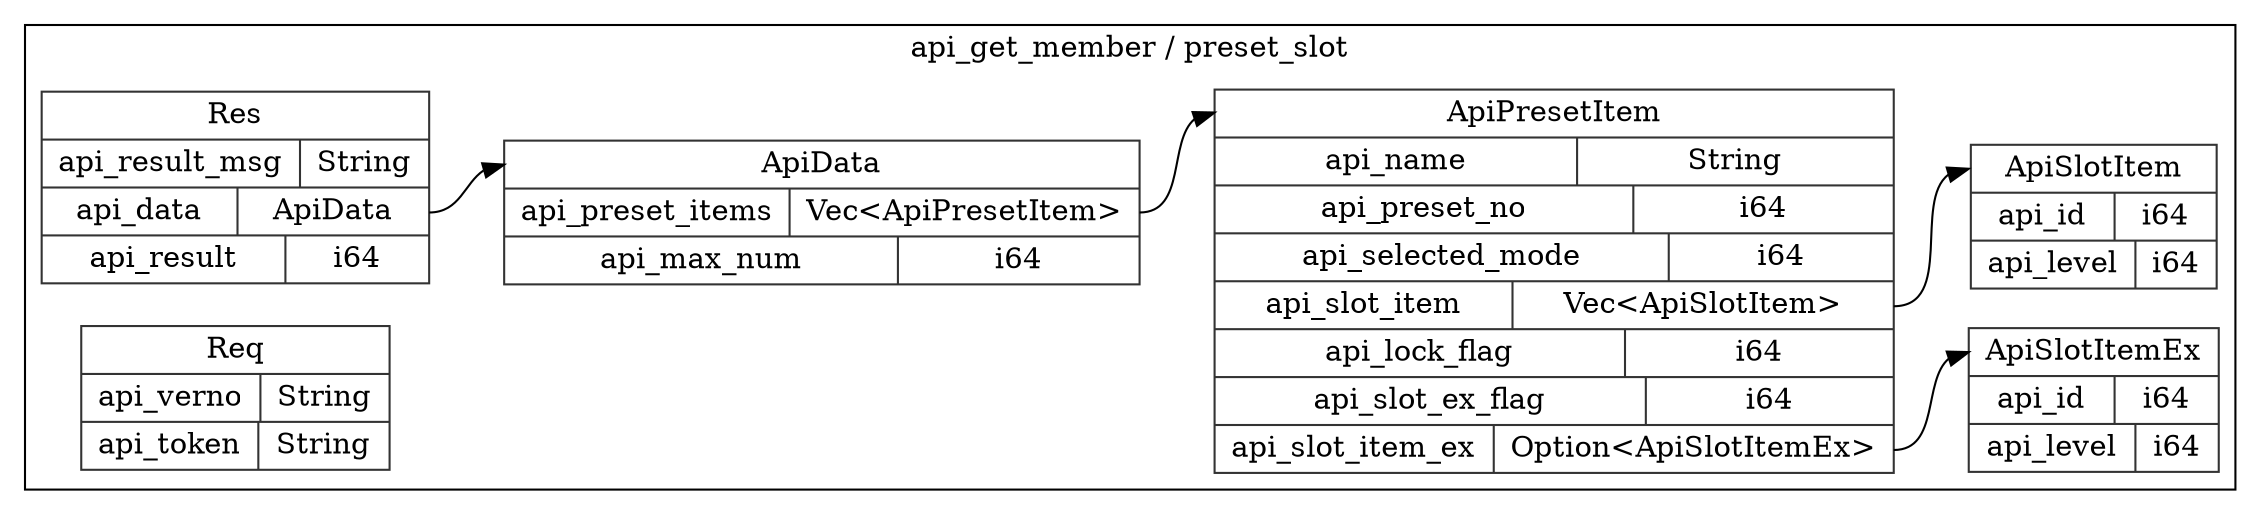 digraph {
  rankdir=LR;
  subgraph cluster_0 {
    label="api_get_member / preset_slot";
    node [style="filled", color=white, style="solid", color=gray20];
    api_get_member__preset_slot__ApiData [label="<ApiData> ApiData  | { api_preset_items | <api_preset_items> Vec\<ApiPresetItem\> } | { api_max_num | <api_max_num> i64 }", shape=record];
    api_get_member__preset_slot__ApiPresetItem;
    api_get_member__preset_slot__ApiData:api_preset_items:e -> api_get_member__preset_slot__ApiPresetItem:ApiPresetItem:w;
    api_get_member__preset_slot__Res [label="<Res> Res  | { api_result_msg | <api_result_msg> String } | { api_data | <api_data> ApiData } | { api_result | <api_result> i64 }", shape=record];
    api_get_member__preset_slot__Res:api_data:e -> api_get_member__preset_slot__ApiData:ApiData:w;
    api_get_member__preset_slot__ApiPresetItem [label="<ApiPresetItem> ApiPresetItem  | { api_name | <api_name> String } | { api_preset_no | <api_preset_no> i64 } | { api_selected_mode | <api_selected_mode> i64 } | { api_slot_item | <api_slot_item> Vec\<ApiSlotItem\> } | { api_lock_flag | <api_lock_flag> i64 } | { api_slot_ex_flag | <api_slot_ex_flag> i64 } | { api_slot_item_ex | <api_slot_item_ex> Option\<ApiSlotItemEx\> }", shape=record];
    api_get_member__preset_slot__ApiSlotItem;
    api_get_member__preset_slot__ApiPresetItem:api_slot_item:e -> api_get_member__preset_slot__ApiSlotItem:ApiSlotItem:w;
    api_get_member__preset_slot__ApiSlotItemEx;
    api_get_member__preset_slot__ApiPresetItem:api_slot_item_ex:e -> api_get_member__preset_slot__ApiSlotItemEx:ApiSlotItemEx:w;
    api_get_member__preset_slot__ApiSlotItem [label="<ApiSlotItem> ApiSlotItem  | { api_id | <api_id> i64 } | { api_level | <api_level> i64 }", shape=record];
    api_get_member__preset_slot__Req [label="<Req> Req  | { api_verno | <api_verno> String } | { api_token | <api_token> String }", shape=record];
    api_get_member__preset_slot__ApiSlotItemEx [label="<ApiSlotItemEx> ApiSlotItemEx  | { api_id | <api_id> i64 } | { api_level | <api_level> i64 }", shape=record];
  }
}
